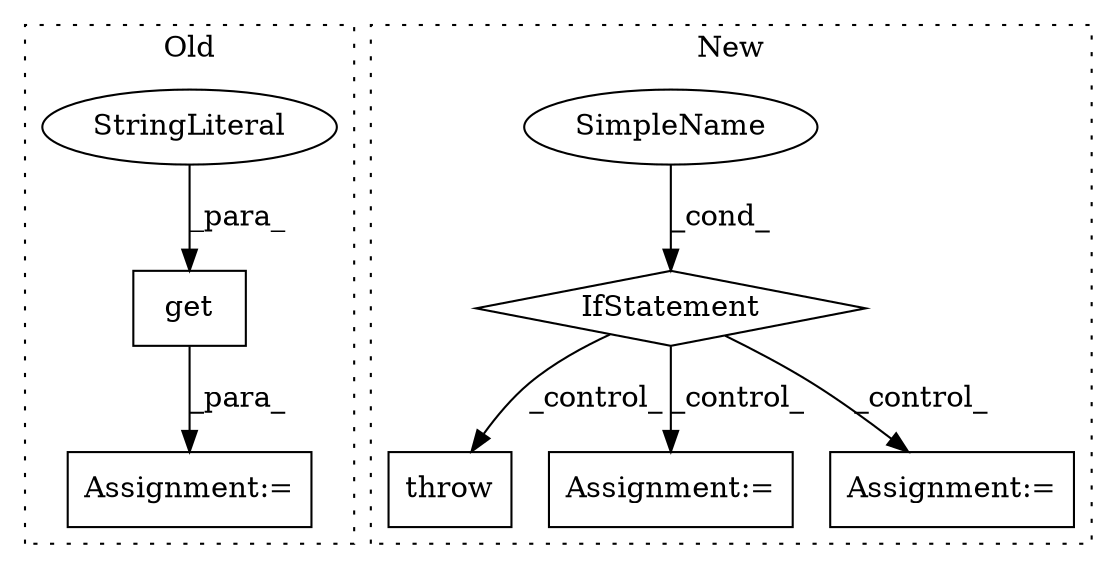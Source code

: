 digraph G {
subgraph cluster0 {
1 [label="get" a="32" s="633,660" l="4,1" shape="box"];
5 [label="StringLiteral" a="45" s="655" l="5" shape="ellipse"];
6 [label="Assignment:=" a="7" s="451" l="1" shape="box"];
label = "Old";
style="dotted";
}
subgraph cluster1 {
2 [label="throw" a="53" s="821" l="6" shape="box"];
3 [label="IfStatement" a="25" s="550,583" l="4,2" shape="diamond"];
4 [label="SimpleName" a="42" s="" l="" shape="ellipse"];
7 [label="Assignment:=" a="7" s="600" l="1" shape="box"];
8 [label="Assignment:=" a="7" s="778" l="1" shape="box"];
label = "New";
style="dotted";
}
1 -> 6 [label="_para_"];
3 -> 2 [label="_control_"];
3 -> 7 [label="_control_"];
3 -> 8 [label="_control_"];
4 -> 3 [label="_cond_"];
5 -> 1 [label="_para_"];
}